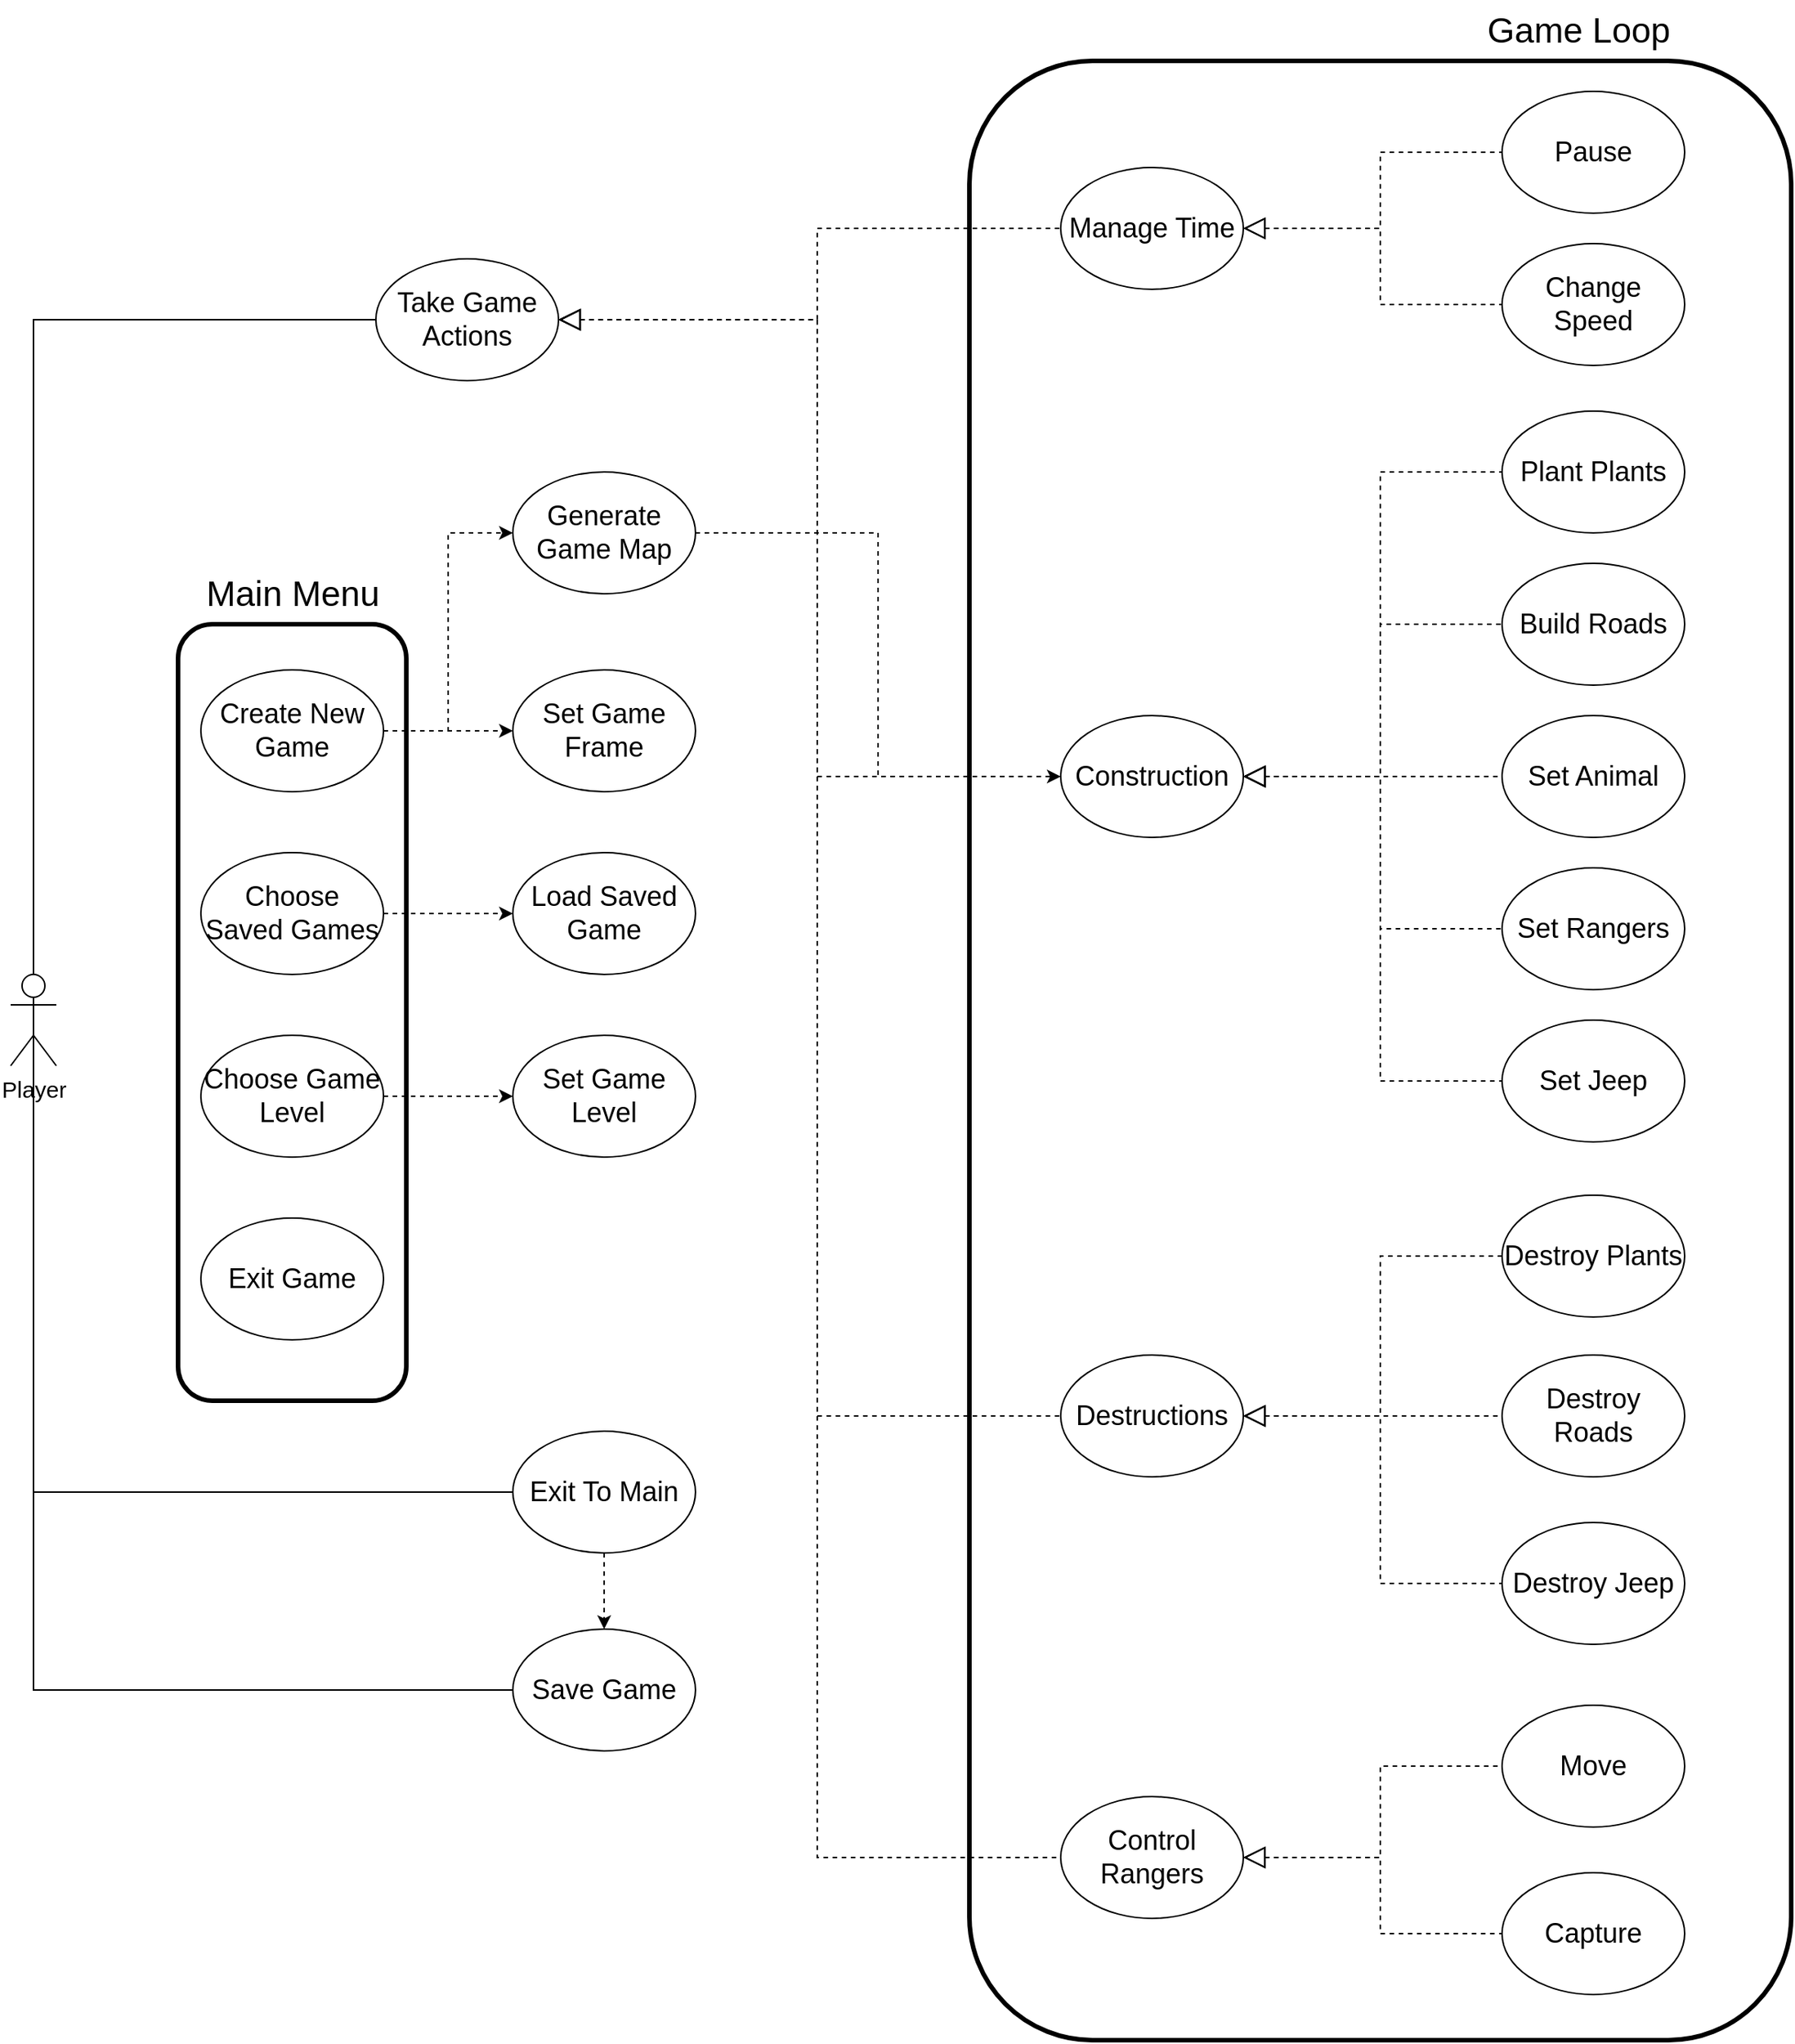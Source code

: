<mxfile version="25.0.3">
  <diagram name="Page-1" id="nh9C89oyDZXrQD6fVJ2X">
    <mxGraphModel dx="1746" dy="2154" grid="1" gridSize="10" guides="1" tooltips="1" connect="1" arrows="1" fold="1" page="1" pageScale="1" pageWidth="850" pageHeight="1100" math="0" shadow="0">
      <root>
        <mxCell id="0" />
        <mxCell id="1" parent="0" />
        <mxCell id="PTDOOUBUL5pwRvwMeehj-1" value="&lt;font style=&quot;font-size: 15px;&quot;&gt;Player&lt;/font&gt;" style="shape=umlActor;verticalLabelPosition=bottom;verticalAlign=top;html=1;outlineConnect=0;" parent="1" vertex="1">
          <mxGeometry x="30" y="-80" width="30" height="60" as="geometry" />
        </mxCell>
        <mxCell id="PTDOOUBUL5pwRvwMeehj-7" value="" style="rounded=1;whiteSpace=wrap;html=1;strokeWidth=3;" parent="1" vertex="1">
          <mxGeometry x="140" y="-310" width="150" height="510" as="geometry" />
        </mxCell>
        <mxCell id="xO45C9cYO4A0cl0hN1IL-15" style="edgeStyle=orthogonalEdgeStyle;rounded=0;orthogonalLoop=1;jettySize=auto;html=1;entryX=0;entryY=0.5;entryDx=0;entryDy=0;dashed=1;" edge="1" parent="1" source="PTDOOUBUL5pwRvwMeehj-5" target="xO45C9cYO4A0cl0hN1IL-11">
          <mxGeometry relative="1" as="geometry" />
        </mxCell>
        <mxCell id="xO45C9cYO4A0cl0hN1IL-16" style="edgeStyle=orthogonalEdgeStyle;rounded=0;orthogonalLoop=1;jettySize=auto;html=1;entryX=0;entryY=0.5;entryDx=0;entryDy=0;dashed=1;" edge="1" parent="1" source="PTDOOUBUL5pwRvwMeehj-5" target="xO45C9cYO4A0cl0hN1IL-10">
          <mxGeometry relative="1" as="geometry" />
        </mxCell>
        <mxCell id="PTDOOUBUL5pwRvwMeehj-5" value="&lt;font style=&quot;font-size: 18px;&quot;&gt;Create New Game&lt;/font&gt;" style="ellipse;whiteSpace=wrap;html=1;" parent="1" vertex="1">
          <mxGeometry x="155" y="-280" width="120" height="80" as="geometry" />
        </mxCell>
        <mxCell id="xO45C9cYO4A0cl0hN1IL-17" style="edgeStyle=orthogonalEdgeStyle;rounded=0;orthogonalLoop=1;jettySize=auto;html=1;entryX=0;entryY=0.5;entryDx=0;entryDy=0;dashed=1;" edge="1" parent="1" source="PTDOOUBUL5pwRvwMeehj-8" target="xO45C9cYO4A0cl0hN1IL-12">
          <mxGeometry relative="1" as="geometry" />
        </mxCell>
        <mxCell id="PTDOOUBUL5pwRvwMeehj-8" value="&lt;font style=&quot;font-size: 18px;&quot;&gt;Choose Saved Games&lt;/font&gt;" style="ellipse;whiteSpace=wrap;html=1;" parent="1" vertex="1">
          <mxGeometry x="155" y="-160" width="120" height="80" as="geometry" />
        </mxCell>
        <mxCell id="xO45C9cYO4A0cl0hN1IL-18" style="edgeStyle=orthogonalEdgeStyle;rounded=0;orthogonalLoop=1;jettySize=auto;html=1;entryX=0;entryY=0.5;entryDx=0;entryDy=0;dashed=1;" edge="1" parent="1" source="PTDOOUBUL5pwRvwMeehj-9" target="xO45C9cYO4A0cl0hN1IL-13">
          <mxGeometry relative="1" as="geometry" />
        </mxCell>
        <mxCell id="PTDOOUBUL5pwRvwMeehj-9" value="&lt;span style=&quot;font-size: 18px;&quot;&gt;Choose Game Level&lt;/span&gt;" style="ellipse;whiteSpace=wrap;html=1;" parent="1" vertex="1">
          <mxGeometry x="155" y="-40" width="120" height="80" as="geometry" />
        </mxCell>
        <mxCell id="PTDOOUBUL5pwRvwMeehj-10" value="" style="rounded=1;whiteSpace=wrap;html=1;strokeWidth=3;" parent="1" vertex="1">
          <mxGeometry x="660" y="-680" width="540" height="1300" as="geometry" />
        </mxCell>
        <mxCell id="xO45C9cYO4A0cl0hN1IL-26" style="edgeStyle=orthogonalEdgeStyle;rounded=0;orthogonalLoop=1;jettySize=auto;html=1;dashed=1;" edge="1" parent="1" source="xO45C9cYO4A0cl0hN1IL-1" target="xO45C9cYO4A0cl0hN1IL-24">
          <mxGeometry relative="1" as="geometry" />
        </mxCell>
        <mxCell id="xO45C9cYO4A0cl0hN1IL-1" value="&lt;font style=&quot;font-size: 18px;&quot;&gt;Exit To Main&lt;/font&gt;" style="ellipse;whiteSpace=wrap;html=1;" vertex="1" parent="1">
          <mxGeometry x="360" y="220" width="120" height="80" as="geometry" />
        </mxCell>
        <mxCell id="xO45C9cYO4A0cl0hN1IL-2" value="&lt;font style=&quot;font-size: 18px;&quot;&gt;Pause&lt;/font&gt;" style="ellipse;whiteSpace=wrap;html=1;" vertex="1" parent="1">
          <mxGeometry x="1010" y="-660" width="120" height="80" as="geometry" />
        </mxCell>
        <mxCell id="xO45C9cYO4A0cl0hN1IL-3" value="&lt;font style=&quot;font-size: 18px;&quot;&gt;Build Roads&lt;/font&gt;" style="ellipse;whiteSpace=wrap;html=1;" vertex="1" parent="1">
          <mxGeometry x="1010" y="-350" width="120" height="80" as="geometry" />
        </mxCell>
        <mxCell id="xO45C9cYO4A0cl0hN1IL-27" style="edgeStyle=orthogonalEdgeStyle;rounded=0;orthogonalLoop=1;jettySize=auto;html=1;entryX=0;entryY=0.5;entryDx=0;entryDy=0;dashed=1;endArrow=none;endFill=0;startArrow=block;startFill=0;strokeWidth=1;endSize=12;startSize=12;" edge="1" parent="1" source="xO45C9cYO4A0cl0hN1IL-4" target="xO45C9cYO4A0cl0hN1IL-2">
          <mxGeometry relative="1" as="geometry" />
        </mxCell>
        <mxCell id="xO45C9cYO4A0cl0hN1IL-28" style="edgeStyle=orthogonalEdgeStyle;rounded=0;orthogonalLoop=1;jettySize=auto;html=1;entryX=0;entryY=0.5;entryDx=0;entryDy=0;dashed=1;endArrow=none;endFill=0;startArrow=block;startFill=0;startSize=12;" edge="1" parent="1" source="xO45C9cYO4A0cl0hN1IL-4" target="xO45C9cYO4A0cl0hN1IL-5">
          <mxGeometry relative="1" as="geometry" />
        </mxCell>
        <mxCell id="xO45C9cYO4A0cl0hN1IL-4" value="&lt;font style=&quot;font-size: 18px;&quot;&gt;Manage Time&lt;/font&gt;" style="ellipse;whiteSpace=wrap;html=1;" vertex="1" parent="1">
          <mxGeometry x="720" y="-610" width="120" height="80" as="geometry" />
        </mxCell>
        <mxCell id="xO45C9cYO4A0cl0hN1IL-5" value="&lt;font style=&quot;font-size: 18px;&quot;&gt;Change Speed&lt;/font&gt;" style="ellipse;whiteSpace=wrap;html=1;" vertex="1" parent="1">
          <mxGeometry x="1010" y="-560" width="120" height="80" as="geometry" />
        </mxCell>
        <mxCell id="xO45C9cYO4A0cl0hN1IL-6" value="&lt;font style=&quot;font-size: 18px;&quot;&gt;Plant Plants&lt;/font&gt;" style="ellipse;whiteSpace=wrap;html=1;" vertex="1" parent="1">
          <mxGeometry x="1010" y="-450" width="120" height="80" as="geometry" />
        </mxCell>
        <mxCell id="xO45C9cYO4A0cl0hN1IL-29" style="edgeStyle=orthogonalEdgeStyle;rounded=0;orthogonalLoop=1;jettySize=auto;html=1;entryX=0;entryY=0.5;entryDx=0;entryDy=0;dashed=1;endArrow=none;endFill=0;startArrow=block;startFill=0;startSize=12;" edge="1" parent="1" source="xO45C9cYO4A0cl0hN1IL-7" target="xO45C9cYO4A0cl0hN1IL-6">
          <mxGeometry relative="1" as="geometry" />
        </mxCell>
        <mxCell id="xO45C9cYO4A0cl0hN1IL-32" style="edgeStyle=orthogonalEdgeStyle;rounded=0;orthogonalLoop=1;jettySize=auto;html=1;entryX=0;entryY=0.5;entryDx=0;entryDy=0;dashed=1;endArrow=none;endFill=0;startArrow=block;startFill=0;startSize=12;" edge="1" parent="1" source="xO45C9cYO4A0cl0hN1IL-7" target="xO45C9cYO4A0cl0hN1IL-8">
          <mxGeometry relative="1" as="geometry" />
        </mxCell>
        <mxCell id="xO45C9cYO4A0cl0hN1IL-44" style="edgeStyle=orthogonalEdgeStyle;rounded=0;orthogonalLoop=1;jettySize=auto;html=1;entryX=0;entryY=0.5;entryDx=0;entryDy=0;dashed=1;endArrow=none;endFill=0;startArrow=block;startFill=0;startSize=12;" edge="1" parent="1" source="xO45C9cYO4A0cl0hN1IL-7" target="xO45C9cYO4A0cl0hN1IL-33">
          <mxGeometry relative="1" as="geometry" />
        </mxCell>
        <mxCell id="xO45C9cYO4A0cl0hN1IL-46" style="edgeStyle=orthogonalEdgeStyle;rounded=0;orthogonalLoop=1;jettySize=auto;html=1;entryX=0;entryY=0.5;entryDx=0;entryDy=0;dashed=1;endArrow=none;endFill=0;startArrow=block;startFill=0;startSize=12;" edge="1" parent="1" source="xO45C9cYO4A0cl0hN1IL-7" target="xO45C9cYO4A0cl0hN1IL-35">
          <mxGeometry relative="1" as="geometry" />
        </mxCell>
        <mxCell id="xO45C9cYO4A0cl0hN1IL-47" style="edgeStyle=orthogonalEdgeStyle;rounded=0;orthogonalLoop=1;jettySize=auto;html=1;entryX=0;entryY=0.5;entryDx=0;entryDy=0;dashed=1;endArrow=none;endFill=0;startArrow=block;startFill=0;startSize=12;" edge="1" parent="1" source="xO45C9cYO4A0cl0hN1IL-7" target="xO45C9cYO4A0cl0hN1IL-3">
          <mxGeometry relative="1" as="geometry" />
        </mxCell>
        <mxCell id="xO45C9cYO4A0cl0hN1IL-7" value="&lt;font style=&quot;font-size: 18px;&quot;&gt;Construction&lt;/font&gt;" style="ellipse;whiteSpace=wrap;html=1;" vertex="1" parent="1">
          <mxGeometry x="720" y="-250" width="120" height="80" as="geometry" />
        </mxCell>
        <mxCell id="xO45C9cYO4A0cl0hN1IL-8" value="&lt;font style=&quot;font-size: 18px;&quot;&gt;Set Animal&lt;/font&gt;" style="ellipse;whiteSpace=wrap;html=1;" vertex="1" parent="1">
          <mxGeometry x="1010" y="-250" width="120" height="80" as="geometry" />
        </mxCell>
        <mxCell id="xO45C9cYO4A0cl0hN1IL-9" value="&lt;font style=&quot;font-size: 18px;&quot;&gt;Exit Game&lt;/font&gt;" style="ellipse;whiteSpace=wrap;html=1;" vertex="1" parent="1">
          <mxGeometry x="155" y="80" width="120" height="80" as="geometry" />
        </mxCell>
        <mxCell id="xO45C9cYO4A0cl0hN1IL-75" style="edgeStyle=orthogonalEdgeStyle;rounded=0;orthogonalLoop=1;jettySize=auto;html=1;exitX=1;exitY=0.5;exitDx=0;exitDy=0;entryX=0;entryY=0.5;entryDx=0;entryDy=0;jumpStyle=none;jumpSize=14;dashed=1;" edge="1" parent="1" source="xO45C9cYO4A0cl0hN1IL-10" target="xO45C9cYO4A0cl0hN1IL-7">
          <mxGeometry relative="1" as="geometry" />
        </mxCell>
        <mxCell id="xO45C9cYO4A0cl0hN1IL-10" value="&lt;font style=&quot;font-size: 18px;&quot;&gt;Generate Game Map&lt;/font&gt;" style="ellipse;whiteSpace=wrap;html=1;" vertex="1" parent="1">
          <mxGeometry x="360" y="-410" width="120" height="80" as="geometry" />
        </mxCell>
        <mxCell id="xO45C9cYO4A0cl0hN1IL-11" value="&lt;font style=&quot;font-size: 18px;&quot;&gt;Set Game Frame&lt;/font&gt;" style="ellipse;whiteSpace=wrap;html=1;" vertex="1" parent="1">
          <mxGeometry x="360" y="-280" width="120" height="80" as="geometry" />
        </mxCell>
        <mxCell id="xO45C9cYO4A0cl0hN1IL-12" value="&lt;font style=&quot;font-size: 18px;&quot;&gt;Load Saved Game&lt;/font&gt;" style="ellipse;whiteSpace=wrap;html=1;" vertex="1" parent="1">
          <mxGeometry x="360" y="-160" width="120" height="80" as="geometry" />
        </mxCell>
        <mxCell id="xO45C9cYO4A0cl0hN1IL-13" value="&lt;font style=&quot;font-size: 18px;&quot;&gt;Set Game Level&lt;/font&gt;" style="ellipse;whiteSpace=wrap;html=1;" vertex="1" parent="1">
          <mxGeometry x="360" y="-40" width="120" height="80" as="geometry" />
        </mxCell>
        <mxCell id="xO45C9cYO4A0cl0hN1IL-63" style="edgeStyle=orthogonalEdgeStyle;rounded=0;orthogonalLoop=1;jettySize=auto;html=1;entryX=0;entryY=0.5;entryDx=0;entryDy=0;dashed=1;endArrow=none;endFill=0;startArrow=block;startFill=0;startSize=12;" edge="1" parent="1" source="xO45C9cYO4A0cl0hN1IL-23" target="xO45C9cYO4A0cl0hN1IL-4">
          <mxGeometry relative="1" as="geometry" />
        </mxCell>
        <mxCell id="xO45C9cYO4A0cl0hN1IL-64" style="edgeStyle=orthogonalEdgeStyle;rounded=0;orthogonalLoop=1;jettySize=auto;html=1;entryX=0;entryY=0.5;entryDx=0;entryDy=0;dashed=1;endArrow=none;endFill=0;startArrow=block;startFill=0;startSize=12;" edge="1" parent="1" source="xO45C9cYO4A0cl0hN1IL-23" target="xO45C9cYO4A0cl0hN1IL-7">
          <mxGeometry relative="1" as="geometry" />
        </mxCell>
        <mxCell id="xO45C9cYO4A0cl0hN1IL-65" style="edgeStyle=orthogonalEdgeStyle;rounded=0;orthogonalLoop=1;jettySize=auto;html=1;entryX=0;entryY=0.5;entryDx=0;entryDy=0;dashed=1;endArrow=none;endFill=0;startArrow=block;startFill=0;startSize=12;" edge="1" parent="1" source="xO45C9cYO4A0cl0hN1IL-23" target="xO45C9cYO4A0cl0hN1IL-42">
          <mxGeometry relative="1" as="geometry" />
        </mxCell>
        <mxCell id="xO45C9cYO4A0cl0hN1IL-66" style="edgeStyle=orthogonalEdgeStyle;rounded=0;orthogonalLoop=1;jettySize=auto;html=1;entryX=0;entryY=0.5;entryDx=0;entryDy=0;dashed=1;endArrow=none;endFill=0;startArrow=block;startFill=0;startSize=12;" edge="1" parent="1" source="xO45C9cYO4A0cl0hN1IL-23" target="xO45C9cYO4A0cl0hN1IL-54">
          <mxGeometry relative="1" as="geometry" />
        </mxCell>
        <mxCell id="xO45C9cYO4A0cl0hN1IL-23" value="&lt;font style=&quot;font-size: 18px;&quot;&gt;Take Game Actions&lt;/font&gt;" style="ellipse;whiteSpace=wrap;html=1;" vertex="1" parent="1">
          <mxGeometry x="270" y="-550" width="120" height="80" as="geometry" />
        </mxCell>
        <mxCell id="xO45C9cYO4A0cl0hN1IL-24" value="&lt;font style=&quot;font-size: 18px;&quot;&gt;Save Game&lt;/font&gt;" style="ellipse;whiteSpace=wrap;html=1;" vertex="1" parent="1">
          <mxGeometry x="360" y="350" width="120" height="80" as="geometry" />
        </mxCell>
        <mxCell id="xO45C9cYO4A0cl0hN1IL-33" value="&lt;font style=&quot;font-size: 18px;&quot;&gt;Set Rangers&lt;/font&gt;" style="ellipse;whiteSpace=wrap;html=1;" vertex="1" parent="1">
          <mxGeometry x="1010" y="-150" width="120" height="80" as="geometry" />
        </mxCell>
        <mxCell id="xO45C9cYO4A0cl0hN1IL-34" value="&lt;font style=&quot;font-size: 18px;&quot;&gt;Destroy Jeep&lt;/font&gt;" style="ellipse;whiteSpace=wrap;html=1;" vertex="1" parent="1">
          <mxGeometry x="1010" y="280" width="120" height="80" as="geometry" />
        </mxCell>
        <mxCell id="xO45C9cYO4A0cl0hN1IL-35" value="&lt;font style=&quot;font-size: 18px;&quot;&gt;Set Jeep&lt;/font&gt;" style="ellipse;whiteSpace=wrap;html=1;" vertex="1" parent="1">
          <mxGeometry x="1010" y="-50" width="120" height="80" as="geometry" />
        </mxCell>
        <mxCell id="xO45C9cYO4A0cl0hN1IL-37" value="&lt;font style=&quot;font-size: 18px;&quot;&gt;Destroy Roads&lt;/font&gt;" style="ellipse;whiteSpace=wrap;html=1;" vertex="1" parent="1">
          <mxGeometry x="1010" y="170" width="120" height="80" as="geometry" />
        </mxCell>
        <mxCell id="xO45C9cYO4A0cl0hN1IL-39" style="edgeStyle=orthogonalEdgeStyle;rounded=0;orthogonalLoop=1;jettySize=auto;html=1;entryX=0;entryY=0.5;entryDx=0;entryDy=0;dashed=1;endArrow=none;endFill=0;startArrow=block;startFill=0;startSize=12;" edge="1" parent="1" source="xO45C9cYO4A0cl0hN1IL-42" target="xO45C9cYO4A0cl0hN1IL-38">
          <mxGeometry relative="1" as="geometry" />
        </mxCell>
        <mxCell id="xO45C9cYO4A0cl0hN1IL-48" style="edgeStyle=orthogonalEdgeStyle;rounded=0;orthogonalLoop=1;jettySize=auto;html=1;entryX=0;entryY=0.5;entryDx=0;entryDy=0;dashed=1;endArrow=none;endFill=0;startArrow=block;startFill=0;startSize=12;" edge="1" parent="1" source="xO45C9cYO4A0cl0hN1IL-42" target="xO45C9cYO4A0cl0hN1IL-37">
          <mxGeometry relative="1" as="geometry" />
        </mxCell>
        <mxCell id="xO45C9cYO4A0cl0hN1IL-49" style="edgeStyle=orthogonalEdgeStyle;rounded=0;orthogonalLoop=1;jettySize=auto;html=1;entryX=0;entryY=0.5;entryDx=0;entryDy=0;dashed=1;endArrow=none;endFill=0;startArrow=block;startFill=0;startSize=12;" edge="1" parent="1" source="xO45C9cYO4A0cl0hN1IL-42" target="xO45C9cYO4A0cl0hN1IL-34">
          <mxGeometry relative="1" as="geometry" />
        </mxCell>
        <mxCell id="xO45C9cYO4A0cl0hN1IL-42" value="&lt;font style=&quot;font-size: 18px;&quot;&gt;Destructions&lt;/font&gt;" style="ellipse;whiteSpace=wrap;html=1;" vertex="1" parent="1">
          <mxGeometry x="720" y="170" width="120" height="80" as="geometry" />
        </mxCell>
        <mxCell id="xO45C9cYO4A0cl0hN1IL-38" value="&lt;font style=&quot;font-size: 18px;&quot;&gt;Destroy Plants&lt;/font&gt;" style="ellipse;whiteSpace=wrap;html=1;" vertex="1" parent="1">
          <mxGeometry x="1010" y="65" width="120" height="80" as="geometry" />
        </mxCell>
        <mxCell id="xO45C9cYO4A0cl0hN1IL-50" value="&lt;font style=&quot;font-size: 23px;&quot;&gt;Main Menu&lt;/font&gt;" style="text;html=1;align=center;verticalAlign=middle;resizable=0;points=[];autosize=1;strokeColor=none;fillColor=none;" vertex="1" parent="1">
          <mxGeometry x="145" y="-350" width="140" height="40" as="geometry" />
        </mxCell>
        <mxCell id="xO45C9cYO4A0cl0hN1IL-52" value="&lt;span style=&quot;font-size: 23px;&quot;&gt;Game Loop&lt;/span&gt;" style="text;html=1;align=center;verticalAlign=middle;resizable=0;points=[];autosize=1;strokeColor=none;fillColor=none;" vertex="1" parent="1">
          <mxGeometry x="990" y="-720" width="140" height="40" as="geometry" />
        </mxCell>
        <mxCell id="xO45C9cYO4A0cl0hN1IL-59" style="edgeStyle=orthogonalEdgeStyle;rounded=0;orthogonalLoop=1;jettySize=auto;html=1;entryX=0;entryY=0.5;entryDx=0;entryDy=0;endArrow=none;endFill=0;startArrow=block;startFill=0;startSize=12;dashed=1;" edge="1" parent="1" source="xO45C9cYO4A0cl0hN1IL-54" target="xO45C9cYO4A0cl0hN1IL-57">
          <mxGeometry relative="1" as="geometry" />
        </mxCell>
        <mxCell id="xO45C9cYO4A0cl0hN1IL-60" style="edgeStyle=orthogonalEdgeStyle;rounded=0;orthogonalLoop=1;jettySize=auto;html=1;entryX=0;entryY=0.5;entryDx=0;entryDy=0;endArrow=none;endFill=0;startArrow=block;startFill=0;startSize=12;dashed=1;" edge="1" parent="1" source="xO45C9cYO4A0cl0hN1IL-54" target="xO45C9cYO4A0cl0hN1IL-56">
          <mxGeometry relative="1" as="geometry" />
        </mxCell>
        <mxCell id="xO45C9cYO4A0cl0hN1IL-54" value="&lt;span style=&quot;font-size: 18px;&quot;&gt;Control Rangers&lt;/span&gt;" style="ellipse;whiteSpace=wrap;html=1;" vertex="1" parent="1">
          <mxGeometry x="720" y="460" width="120" height="80" as="geometry" />
        </mxCell>
        <mxCell id="xO45C9cYO4A0cl0hN1IL-56" value="&lt;span style=&quot;font-size: 18px;&quot;&gt;Capture&lt;/span&gt;" style="ellipse;whiteSpace=wrap;html=1;" vertex="1" parent="1">
          <mxGeometry x="1010" y="510" width="120" height="80" as="geometry" />
        </mxCell>
        <mxCell id="xO45C9cYO4A0cl0hN1IL-57" value="&lt;span style=&quot;font-size: 18px;&quot;&gt;Move&lt;/span&gt;" style="ellipse;whiteSpace=wrap;html=1;" vertex="1" parent="1">
          <mxGeometry x="1010" y="400" width="120" height="80" as="geometry" />
        </mxCell>
        <mxCell id="xO45C9cYO4A0cl0hN1IL-70" style="edgeStyle=orthogonalEdgeStyle;rounded=0;orthogonalLoop=1;jettySize=auto;html=1;entryX=0.5;entryY=0;entryDx=0;entryDy=0;entryPerimeter=0;startArrow=none;startFill=0;endArrow=none;endFill=0;" edge="1" parent="1" source="xO45C9cYO4A0cl0hN1IL-23" target="PTDOOUBUL5pwRvwMeehj-1">
          <mxGeometry relative="1" as="geometry" />
        </mxCell>
        <mxCell id="xO45C9cYO4A0cl0hN1IL-71" style="edgeStyle=orthogonalEdgeStyle;rounded=0;orthogonalLoop=1;jettySize=auto;html=1;entryX=0.5;entryY=0.5;entryDx=0;entryDy=0;entryPerimeter=0;endArrow=none;endFill=0;" edge="1" parent="1" source="xO45C9cYO4A0cl0hN1IL-1" target="PTDOOUBUL5pwRvwMeehj-1">
          <mxGeometry relative="1" as="geometry" />
        </mxCell>
        <mxCell id="xO45C9cYO4A0cl0hN1IL-73" style="edgeStyle=orthogonalEdgeStyle;rounded=0;orthogonalLoop=1;jettySize=auto;html=1;entryX=0.5;entryY=0.5;entryDx=0;entryDy=0;entryPerimeter=0;endArrow=none;endFill=0;" edge="1" parent="1" source="xO45C9cYO4A0cl0hN1IL-24" target="PTDOOUBUL5pwRvwMeehj-1">
          <mxGeometry relative="1" as="geometry" />
        </mxCell>
      </root>
    </mxGraphModel>
  </diagram>
</mxfile>

